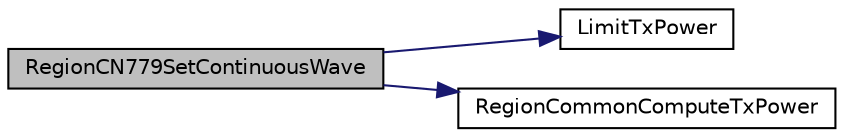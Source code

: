 digraph "RegionCN779SetContinuousWave"
{
  edge [fontname="Helvetica",fontsize="10",labelfontname="Helvetica",labelfontsize="10"];
  node [fontname="Helvetica",fontsize="10",shape=record];
  rankdir="LR";
  Node97 [label="RegionCN779SetContinuousWave",height=0.2,width=0.4,color="black", fillcolor="grey75", style="filled", fontcolor="black"];
  Node97 -> Node98 [color="midnightblue",fontsize="10",style="solid",fontname="Helvetica"];
  Node98 [label="LimitTxPower",height=0.2,width=0.4,color="black", fillcolor="white", style="filled",URL="$_region_c_n779_8c.html#af2821991c6e6dad3e196b01f6cf1d542"];
  Node97 -> Node99 [color="midnightblue",fontsize="10",style="solid",fontname="Helvetica"];
  Node99 [label="RegionCommonComputeTxPower",height=0.2,width=0.4,color="black", fillcolor="white", style="filled",URL="$group___r_e_g_i_o_n_c_o_m_m_o_n.html#gaa92800c8e9ce21366d383d14878cc391",tooltip="Computes the txPower, based on the max EIRP and the antenna gain. "];
}
